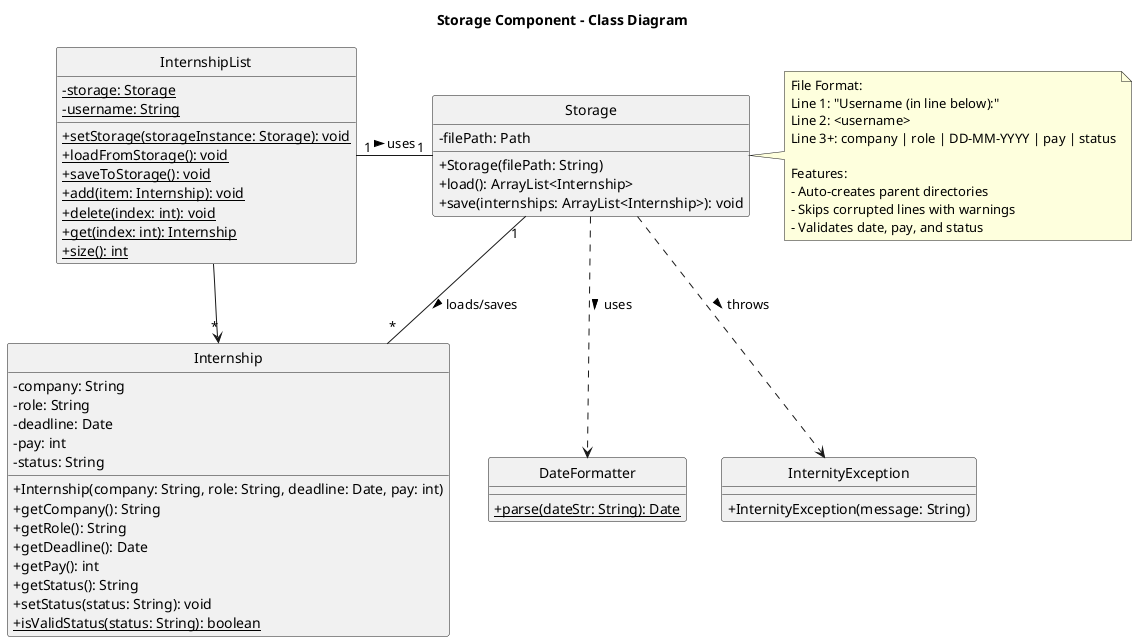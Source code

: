 @startuml
title Storage Component - Class Diagram
hide circle
skinparam classAttributeIconSize 0
class Storage {
    - filePath: Path
    __
    + Storage(filePath: String)
    + load(): ArrayList<Internship>
    + save(internships: ArrayList<Internship>): void
}

class InternshipList {
    - {static} storage: Storage
    - {static} username: String
    __
    + {static} setStorage(storageInstance: Storage): void
    + {static} loadFromStorage(): void
    + {static} saveToStorage(): void
    + {static} add(item: Internship): void
    + {static} delete(index: int): void
    + {static} get(index: int): Internship
    + {static} size(): int
}

class Internship {
    - company: String
    - role: String
    - deadline: Date
    - pay: int
    - status: String
    __
    + Internship(company: String, role: String, deadline: Date, pay: int)
    + getCompany(): String
    + getRole(): String
    + getDeadline(): Date
    + getPay(): int
    + getStatus(): String
    + setStatus(status: String): void
    + {static} isValidStatus(status: String): boolean
}

class DateFormatter {
    + {static} parse(dateStr: String): Date
}

class InternityException {
    + InternityException(message: String)
}

note right of Storage
  File Format:
  Line 1: "Username (in line below):"
  Line 2: <username>
  Line 3+: company | role | DD-MM-YYYY | pay | status

  Features:
  - Auto-creates parent directories
  - Skips corrupted lines with warnings
  - Validates date, pay, and status
end note

Storage "1" - "*" Internship : loads/saves >
Storage ..> DateFormatter : uses >
Storage ..> InternityException : throws >
InternshipList "1" - "1" Storage : uses >
InternshipList --> "*" Internship

@enduml